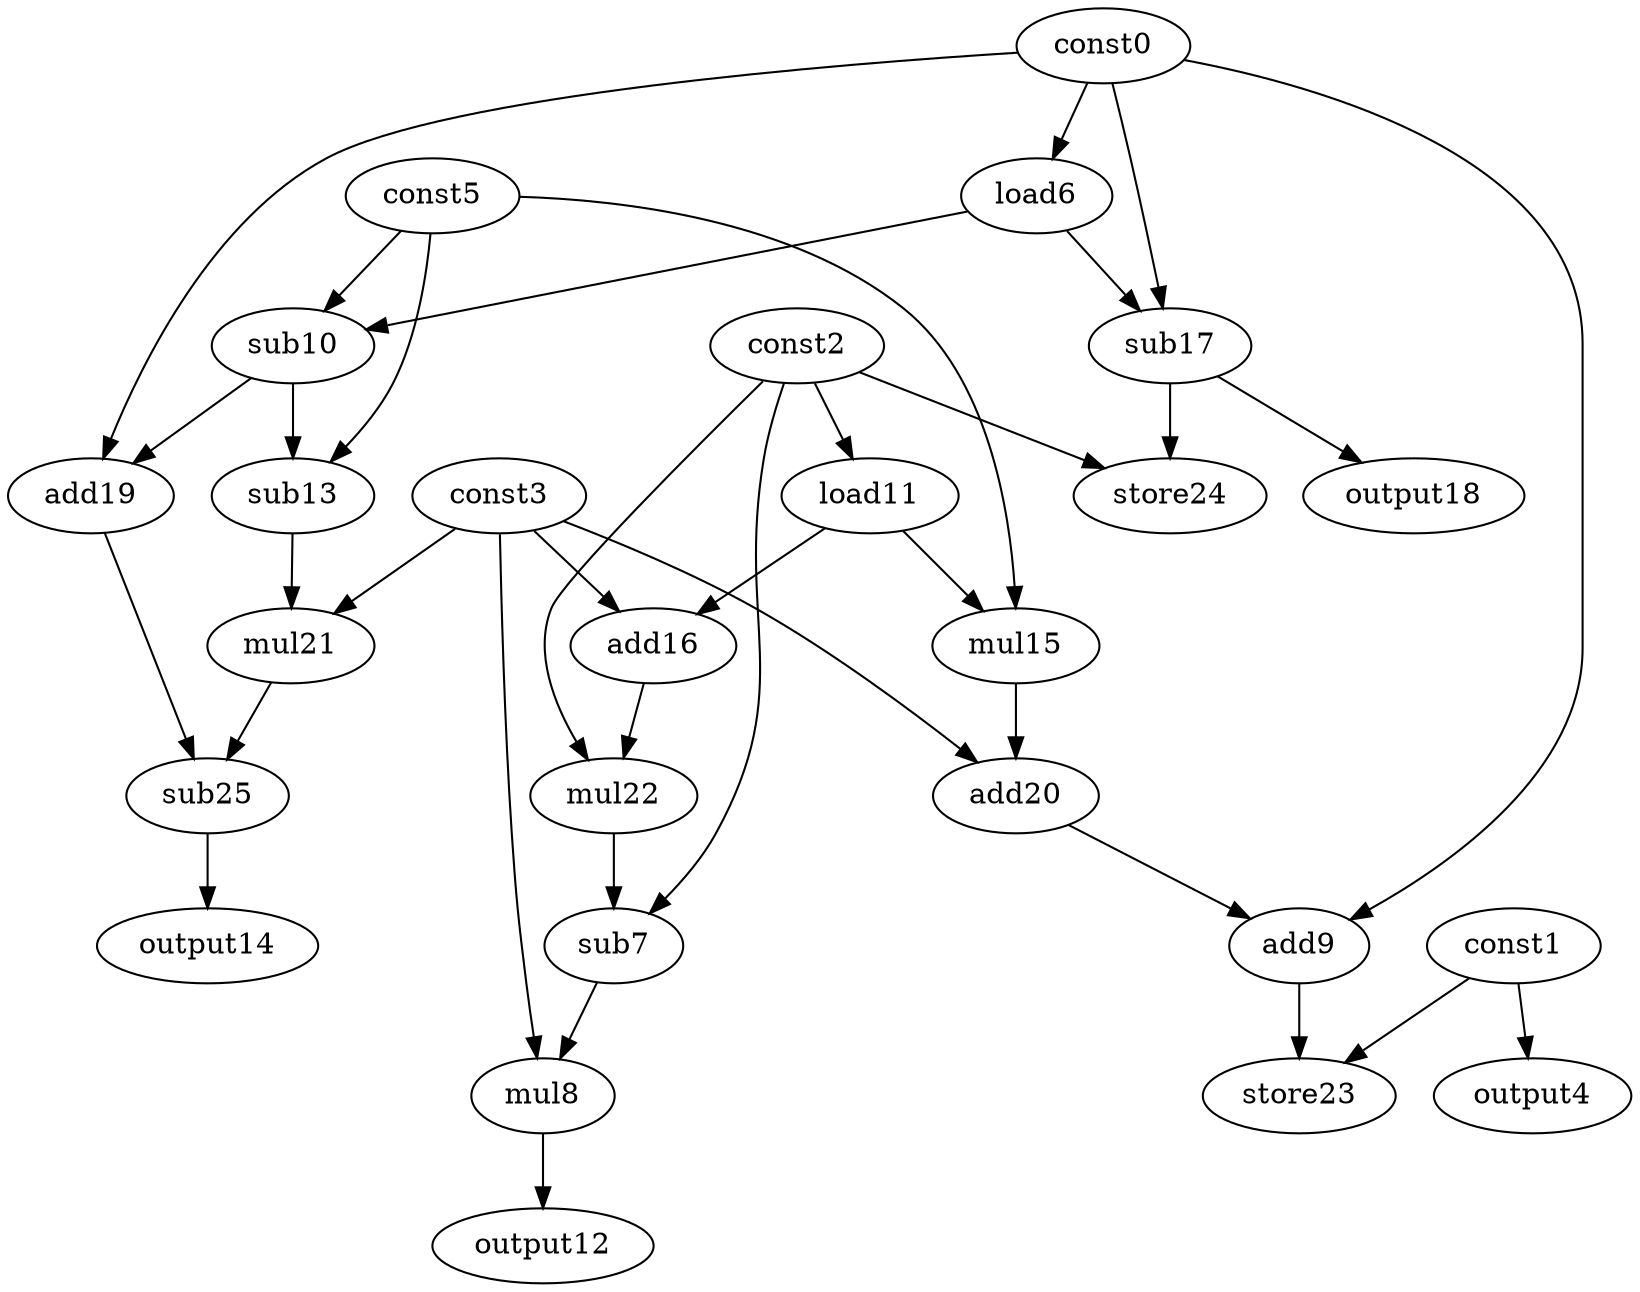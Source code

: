 digraph G { 
const0[opcode=const]; 
const1[opcode=const]; 
const2[opcode=const]; 
const3[opcode=const]; 
output4[opcode=output]; 
const5[opcode=const]; 
load6[opcode=load]; 
sub7[opcode=sub]; 
mul8[opcode=mul]; 
add9[opcode=add]; 
sub10[opcode=sub]; 
load11[opcode=load]; 
output12[opcode=output]; 
sub13[opcode=sub]; 
output14[opcode=output]; 
mul15[opcode=mul]; 
add16[opcode=add]; 
sub17[opcode=sub]; 
output18[opcode=output]; 
add19[opcode=add]; 
add20[opcode=add]; 
mul21[opcode=mul]; 
mul22[opcode=mul]; 
store23[opcode=store]; 
store24[opcode=store]; 
sub25[opcode=sub]; 
const1->output4[operand=0];
const0->load6[operand=0];
const2->load11[operand=0];
const5->sub10[operand=0];
load6->sub10[operand=1];
load11->mul15[operand=0];
const5->mul15[operand=1];
const3->add16[operand=0];
load11->add16[operand=1];
const0->sub17[operand=0];
load6->sub17[operand=1];
sub10->sub13[operand=0];
const5->sub13[operand=1];
sub17->output18[operand=0];
const0->add19[operand=0];
sub10->add19[operand=1];
const3->add20[operand=0];
mul15->add20[operand=1];
add16->mul22[operand=0];
const2->mul22[operand=1];
sub17->store24[operand=0];
const2->store24[operand=1];
const2->sub7[operand=0];
mul22->sub7[operand=1];
const0->add9[operand=0];
add20->add9[operand=1];
const3->mul21[operand=0];
sub13->mul21[operand=1];
const3->mul8[operand=0];
sub7->mul8[operand=1];
add9->store23[operand=0];
const1->store23[operand=1];
add19->sub25[operand=0];
mul21->sub25[operand=1];
mul8->output12[operand=0];
sub25->output14[operand=0];
}
